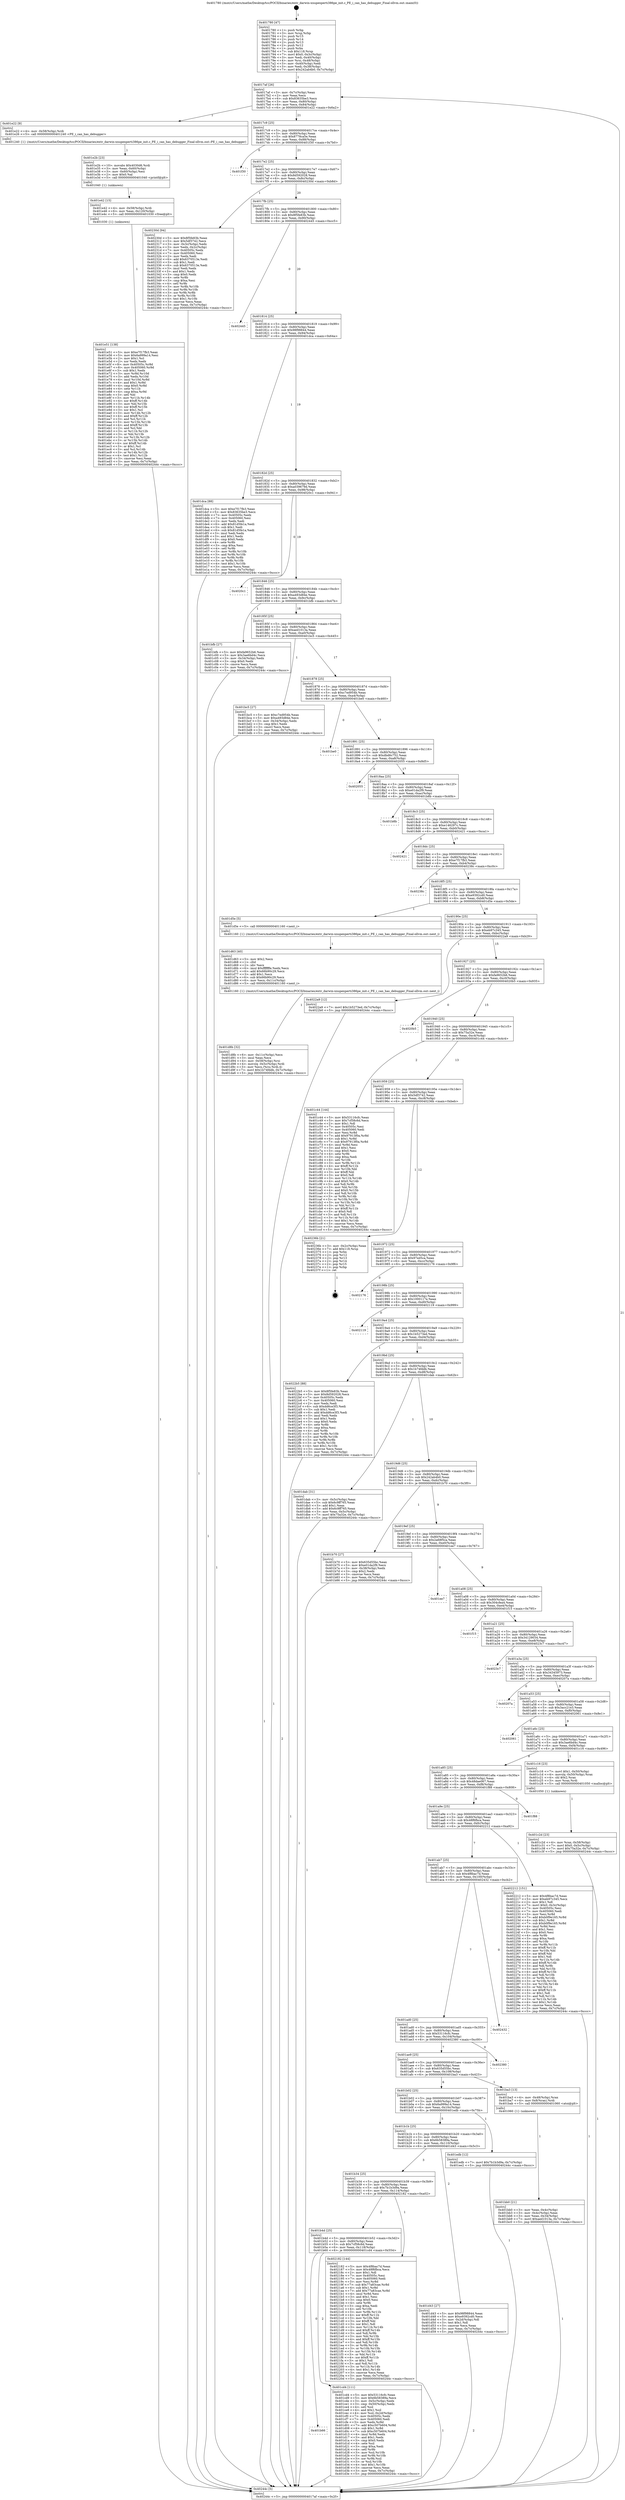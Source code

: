 digraph "0x401780" {
  label = "0x401780 (/mnt/c/Users/mathe/Desktop/tcc/POCII/binaries/extr_darwin-xnupexperti386pe_init.c_PE_i_can_has_debugger_Final-ollvm.out::main(0))"
  labelloc = "t"
  node[shape=record]

  Entry [label="",width=0.3,height=0.3,shape=circle,fillcolor=black,style=filled]
  "0x4017af" [label="{
     0x4017af [26]\l
     | [instrs]\l
     &nbsp;&nbsp;0x4017af \<+3\>: mov -0x7c(%rbp),%eax\l
     &nbsp;&nbsp;0x4017b2 \<+2\>: mov %eax,%ecx\l
     &nbsp;&nbsp;0x4017b4 \<+6\>: sub $0x83635be3,%ecx\l
     &nbsp;&nbsp;0x4017ba \<+3\>: mov %eax,-0x80(%rbp)\l
     &nbsp;&nbsp;0x4017bd \<+6\>: mov %ecx,-0x84(%rbp)\l
     &nbsp;&nbsp;0x4017c3 \<+6\>: je 0000000000401e22 \<main+0x6a2\>\l
  }"]
  "0x401e22" [label="{
     0x401e22 [9]\l
     | [instrs]\l
     &nbsp;&nbsp;0x401e22 \<+4\>: mov -0x58(%rbp),%rdi\l
     &nbsp;&nbsp;0x401e26 \<+5\>: call 0000000000401240 \<PE_i_can_has_debugger\>\l
     | [calls]\l
     &nbsp;&nbsp;0x401240 \{1\} (/mnt/c/Users/mathe/Desktop/tcc/POCII/binaries/extr_darwin-xnupexperti386pe_init.c_PE_i_can_has_debugger_Final-ollvm.out::PE_i_can_has_debugger)\l
  }"]
  "0x4017c9" [label="{
     0x4017c9 [25]\l
     | [instrs]\l
     &nbsp;&nbsp;0x4017c9 \<+5\>: jmp 00000000004017ce \<main+0x4e\>\l
     &nbsp;&nbsp;0x4017ce \<+3\>: mov -0x80(%rbp),%eax\l
     &nbsp;&nbsp;0x4017d1 \<+5\>: sub $0x8778ca5e,%eax\l
     &nbsp;&nbsp;0x4017d6 \<+6\>: mov %eax,-0x88(%rbp)\l
     &nbsp;&nbsp;0x4017dc \<+6\>: je 0000000000401f30 \<main+0x7b0\>\l
  }"]
  Exit [label="",width=0.3,height=0.3,shape=circle,fillcolor=black,style=filled,peripheries=2]
  "0x401f30" [label="{
     0x401f30\l
  }", style=dashed]
  "0x4017e2" [label="{
     0x4017e2 [25]\l
     | [instrs]\l
     &nbsp;&nbsp;0x4017e2 \<+5\>: jmp 00000000004017e7 \<main+0x67\>\l
     &nbsp;&nbsp;0x4017e7 \<+3\>: mov -0x80(%rbp),%eax\l
     &nbsp;&nbsp;0x4017ea \<+5\>: sub $0x8d592028,%eax\l
     &nbsp;&nbsp;0x4017ef \<+6\>: mov %eax,-0x8c(%rbp)\l
     &nbsp;&nbsp;0x4017f5 \<+6\>: je 000000000040230d \<main+0xb8d\>\l
  }"]
  "0x401e51" [label="{
     0x401e51 [138]\l
     | [instrs]\l
     &nbsp;&nbsp;0x401e51 \<+5\>: mov $0xe7f17fb3,%eax\l
     &nbsp;&nbsp;0x401e56 \<+5\>: mov $0x6a999a14,%esi\l
     &nbsp;&nbsp;0x401e5b \<+2\>: mov $0x1,%cl\l
     &nbsp;&nbsp;0x401e5d \<+2\>: xor %edx,%edx\l
     &nbsp;&nbsp;0x401e5f \<+8\>: mov 0x40505c,%r8d\l
     &nbsp;&nbsp;0x401e67 \<+8\>: mov 0x405060,%r9d\l
     &nbsp;&nbsp;0x401e6f \<+3\>: sub $0x1,%edx\l
     &nbsp;&nbsp;0x401e72 \<+3\>: mov %r8d,%r10d\l
     &nbsp;&nbsp;0x401e75 \<+3\>: add %edx,%r10d\l
     &nbsp;&nbsp;0x401e78 \<+4\>: imul %r10d,%r8d\l
     &nbsp;&nbsp;0x401e7c \<+4\>: and $0x1,%r8d\l
     &nbsp;&nbsp;0x401e80 \<+4\>: cmp $0x0,%r8d\l
     &nbsp;&nbsp;0x401e84 \<+4\>: sete %r11b\l
     &nbsp;&nbsp;0x401e88 \<+4\>: cmp $0xa,%r9d\l
     &nbsp;&nbsp;0x401e8c \<+3\>: setl %bl\l
     &nbsp;&nbsp;0x401e8f \<+3\>: mov %r11b,%r14b\l
     &nbsp;&nbsp;0x401e92 \<+4\>: xor $0xff,%r14b\l
     &nbsp;&nbsp;0x401e96 \<+3\>: mov %bl,%r15b\l
     &nbsp;&nbsp;0x401e99 \<+4\>: xor $0xff,%r15b\l
     &nbsp;&nbsp;0x401e9d \<+3\>: xor $0x1,%cl\l
     &nbsp;&nbsp;0x401ea0 \<+3\>: mov %r14b,%r12b\l
     &nbsp;&nbsp;0x401ea3 \<+4\>: and $0xff,%r12b\l
     &nbsp;&nbsp;0x401ea7 \<+3\>: and %cl,%r11b\l
     &nbsp;&nbsp;0x401eaa \<+3\>: mov %r15b,%r13b\l
     &nbsp;&nbsp;0x401ead \<+4\>: and $0xff,%r13b\l
     &nbsp;&nbsp;0x401eb1 \<+2\>: and %cl,%bl\l
     &nbsp;&nbsp;0x401eb3 \<+3\>: or %r11b,%r12b\l
     &nbsp;&nbsp;0x401eb6 \<+3\>: or %bl,%r13b\l
     &nbsp;&nbsp;0x401eb9 \<+3\>: xor %r13b,%r12b\l
     &nbsp;&nbsp;0x401ebc \<+3\>: or %r15b,%r14b\l
     &nbsp;&nbsp;0x401ebf \<+4\>: xor $0xff,%r14b\l
     &nbsp;&nbsp;0x401ec3 \<+3\>: or $0x1,%cl\l
     &nbsp;&nbsp;0x401ec6 \<+3\>: and %cl,%r14b\l
     &nbsp;&nbsp;0x401ec9 \<+3\>: or %r14b,%r12b\l
     &nbsp;&nbsp;0x401ecc \<+4\>: test $0x1,%r12b\l
     &nbsp;&nbsp;0x401ed0 \<+3\>: cmovne %esi,%eax\l
     &nbsp;&nbsp;0x401ed3 \<+3\>: mov %eax,-0x7c(%rbp)\l
     &nbsp;&nbsp;0x401ed6 \<+5\>: jmp 000000000040244c \<main+0xccc\>\l
  }"]
  "0x40230d" [label="{
     0x40230d [94]\l
     | [instrs]\l
     &nbsp;&nbsp;0x40230d \<+5\>: mov $0x8f5fe83b,%eax\l
     &nbsp;&nbsp;0x402312 \<+5\>: mov $0x5df3742,%ecx\l
     &nbsp;&nbsp;0x402317 \<+3\>: mov -0x3c(%rbp),%edx\l
     &nbsp;&nbsp;0x40231a \<+3\>: mov %edx,-0x2c(%rbp)\l
     &nbsp;&nbsp;0x40231d \<+7\>: mov 0x40505c,%edx\l
     &nbsp;&nbsp;0x402324 \<+7\>: mov 0x405060,%esi\l
     &nbsp;&nbsp;0x40232b \<+2\>: mov %edx,%edi\l
     &nbsp;&nbsp;0x40232d \<+6\>: add $0x6370513e,%edi\l
     &nbsp;&nbsp;0x402333 \<+3\>: sub $0x1,%edi\l
     &nbsp;&nbsp;0x402336 \<+6\>: sub $0x6370513e,%edi\l
     &nbsp;&nbsp;0x40233c \<+3\>: imul %edi,%edx\l
     &nbsp;&nbsp;0x40233f \<+3\>: and $0x1,%edx\l
     &nbsp;&nbsp;0x402342 \<+3\>: cmp $0x0,%edx\l
     &nbsp;&nbsp;0x402345 \<+4\>: sete %r8b\l
     &nbsp;&nbsp;0x402349 \<+3\>: cmp $0xa,%esi\l
     &nbsp;&nbsp;0x40234c \<+4\>: setl %r9b\l
     &nbsp;&nbsp;0x402350 \<+3\>: mov %r8b,%r10b\l
     &nbsp;&nbsp;0x402353 \<+3\>: and %r9b,%r10b\l
     &nbsp;&nbsp;0x402356 \<+3\>: xor %r9b,%r8b\l
     &nbsp;&nbsp;0x402359 \<+3\>: or %r8b,%r10b\l
     &nbsp;&nbsp;0x40235c \<+4\>: test $0x1,%r10b\l
     &nbsp;&nbsp;0x402360 \<+3\>: cmovne %ecx,%eax\l
     &nbsp;&nbsp;0x402363 \<+3\>: mov %eax,-0x7c(%rbp)\l
     &nbsp;&nbsp;0x402366 \<+5\>: jmp 000000000040244c \<main+0xccc\>\l
  }"]
  "0x4017fb" [label="{
     0x4017fb [25]\l
     | [instrs]\l
     &nbsp;&nbsp;0x4017fb \<+5\>: jmp 0000000000401800 \<main+0x80\>\l
     &nbsp;&nbsp;0x401800 \<+3\>: mov -0x80(%rbp),%eax\l
     &nbsp;&nbsp;0x401803 \<+5\>: sub $0x8f5fe83b,%eax\l
     &nbsp;&nbsp;0x401808 \<+6\>: mov %eax,-0x90(%rbp)\l
     &nbsp;&nbsp;0x40180e \<+6\>: je 0000000000402445 \<main+0xcc5\>\l
  }"]
  "0x401e42" [label="{
     0x401e42 [15]\l
     | [instrs]\l
     &nbsp;&nbsp;0x401e42 \<+4\>: mov -0x58(%rbp),%rdi\l
     &nbsp;&nbsp;0x401e46 \<+6\>: mov %eax,-0x120(%rbp)\l
     &nbsp;&nbsp;0x401e4c \<+5\>: call 0000000000401030 \<free@plt\>\l
     | [calls]\l
     &nbsp;&nbsp;0x401030 \{1\} (unknown)\l
  }"]
  "0x402445" [label="{
     0x402445\l
  }", style=dashed]
  "0x401814" [label="{
     0x401814 [25]\l
     | [instrs]\l
     &nbsp;&nbsp;0x401814 \<+5\>: jmp 0000000000401819 \<main+0x99\>\l
     &nbsp;&nbsp;0x401819 \<+3\>: mov -0x80(%rbp),%eax\l
     &nbsp;&nbsp;0x40181c \<+5\>: sub $0x98f98844,%eax\l
     &nbsp;&nbsp;0x401821 \<+6\>: mov %eax,-0x94(%rbp)\l
     &nbsp;&nbsp;0x401827 \<+6\>: je 0000000000401dca \<main+0x64a\>\l
  }"]
  "0x401e2b" [label="{
     0x401e2b [23]\l
     | [instrs]\l
     &nbsp;&nbsp;0x401e2b \<+10\>: movabs $0x4030d6,%rdi\l
     &nbsp;&nbsp;0x401e35 \<+3\>: mov %eax,-0x60(%rbp)\l
     &nbsp;&nbsp;0x401e38 \<+3\>: mov -0x60(%rbp),%esi\l
     &nbsp;&nbsp;0x401e3b \<+2\>: mov $0x0,%al\l
     &nbsp;&nbsp;0x401e3d \<+5\>: call 0000000000401040 \<printf@plt\>\l
     | [calls]\l
     &nbsp;&nbsp;0x401040 \{1\} (unknown)\l
  }"]
  "0x401dca" [label="{
     0x401dca [88]\l
     | [instrs]\l
     &nbsp;&nbsp;0x401dca \<+5\>: mov $0xe7f17fb3,%eax\l
     &nbsp;&nbsp;0x401dcf \<+5\>: mov $0x83635be3,%ecx\l
     &nbsp;&nbsp;0x401dd4 \<+7\>: mov 0x40505c,%edx\l
     &nbsp;&nbsp;0x401ddb \<+7\>: mov 0x405060,%esi\l
     &nbsp;&nbsp;0x401de2 \<+2\>: mov %edx,%edi\l
     &nbsp;&nbsp;0x401de4 \<+6\>: add $0x81d5fe1a,%edi\l
     &nbsp;&nbsp;0x401dea \<+3\>: sub $0x1,%edi\l
     &nbsp;&nbsp;0x401ded \<+6\>: sub $0x81d5fe1a,%edi\l
     &nbsp;&nbsp;0x401df3 \<+3\>: imul %edi,%edx\l
     &nbsp;&nbsp;0x401df6 \<+3\>: and $0x1,%edx\l
     &nbsp;&nbsp;0x401df9 \<+3\>: cmp $0x0,%edx\l
     &nbsp;&nbsp;0x401dfc \<+4\>: sete %r8b\l
     &nbsp;&nbsp;0x401e00 \<+3\>: cmp $0xa,%esi\l
     &nbsp;&nbsp;0x401e03 \<+4\>: setl %r9b\l
     &nbsp;&nbsp;0x401e07 \<+3\>: mov %r8b,%r10b\l
     &nbsp;&nbsp;0x401e0a \<+3\>: and %r9b,%r10b\l
     &nbsp;&nbsp;0x401e0d \<+3\>: xor %r9b,%r8b\l
     &nbsp;&nbsp;0x401e10 \<+3\>: or %r8b,%r10b\l
     &nbsp;&nbsp;0x401e13 \<+4\>: test $0x1,%r10b\l
     &nbsp;&nbsp;0x401e17 \<+3\>: cmovne %ecx,%eax\l
     &nbsp;&nbsp;0x401e1a \<+3\>: mov %eax,-0x7c(%rbp)\l
     &nbsp;&nbsp;0x401e1d \<+5\>: jmp 000000000040244c \<main+0xccc\>\l
  }"]
  "0x40182d" [label="{
     0x40182d [25]\l
     | [instrs]\l
     &nbsp;&nbsp;0x40182d \<+5\>: jmp 0000000000401832 \<main+0xb2\>\l
     &nbsp;&nbsp;0x401832 \<+3\>: mov -0x80(%rbp),%eax\l
     &nbsp;&nbsp;0x401835 \<+5\>: sub $0xa039679d,%eax\l
     &nbsp;&nbsp;0x40183a \<+6\>: mov %eax,-0x98(%rbp)\l
     &nbsp;&nbsp;0x401840 \<+6\>: je 00000000004020c1 \<main+0x941\>\l
  }"]
  "0x401d8b" [label="{
     0x401d8b [32]\l
     | [instrs]\l
     &nbsp;&nbsp;0x401d8b \<+6\>: mov -0x11c(%rbp),%ecx\l
     &nbsp;&nbsp;0x401d91 \<+3\>: imul %eax,%ecx\l
     &nbsp;&nbsp;0x401d94 \<+4\>: mov -0x58(%rbp),%rsi\l
     &nbsp;&nbsp;0x401d98 \<+4\>: movslq -0x5c(%rbp),%rdi\l
     &nbsp;&nbsp;0x401d9c \<+3\>: mov %ecx,(%rsi,%rdi,4)\l
     &nbsp;&nbsp;0x401d9f \<+7\>: movl $0x1b74fddb,-0x7c(%rbp)\l
     &nbsp;&nbsp;0x401da6 \<+5\>: jmp 000000000040244c \<main+0xccc\>\l
  }"]
  "0x4020c1" [label="{
     0x4020c1\l
  }", style=dashed]
  "0x401846" [label="{
     0x401846 [25]\l
     | [instrs]\l
     &nbsp;&nbsp;0x401846 \<+5\>: jmp 000000000040184b \<main+0xcb\>\l
     &nbsp;&nbsp;0x40184b \<+3\>: mov -0x80(%rbp),%eax\l
     &nbsp;&nbsp;0x40184e \<+5\>: sub $0xa493d84e,%eax\l
     &nbsp;&nbsp;0x401853 \<+6\>: mov %eax,-0x9c(%rbp)\l
     &nbsp;&nbsp;0x401859 \<+6\>: je 0000000000401bfb \<main+0x47b\>\l
  }"]
  "0x401d63" [label="{
     0x401d63 [40]\l
     | [instrs]\l
     &nbsp;&nbsp;0x401d63 \<+5\>: mov $0x2,%ecx\l
     &nbsp;&nbsp;0x401d68 \<+1\>: cltd\l
     &nbsp;&nbsp;0x401d69 \<+2\>: idiv %ecx\l
     &nbsp;&nbsp;0x401d6b \<+6\>: imul $0xfffffffe,%edx,%ecx\l
     &nbsp;&nbsp;0x401d71 \<+6\>: add $0x66b90c29,%ecx\l
     &nbsp;&nbsp;0x401d77 \<+3\>: add $0x1,%ecx\l
     &nbsp;&nbsp;0x401d7a \<+6\>: sub $0x66b90c29,%ecx\l
     &nbsp;&nbsp;0x401d80 \<+6\>: mov %ecx,-0x11c(%rbp)\l
     &nbsp;&nbsp;0x401d86 \<+5\>: call 0000000000401160 \<next_i\>\l
     | [calls]\l
     &nbsp;&nbsp;0x401160 \{1\} (/mnt/c/Users/mathe/Desktop/tcc/POCII/binaries/extr_darwin-xnupexperti386pe_init.c_PE_i_can_has_debugger_Final-ollvm.out::next_i)\l
  }"]
  "0x401bfb" [label="{
     0x401bfb [27]\l
     | [instrs]\l
     &nbsp;&nbsp;0x401bfb \<+5\>: mov $0xfa9652b6,%eax\l
     &nbsp;&nbsp;0x401c00 \<+5\>: mov $0x3ae6bd4c,%ecx\l
     &nbsp;&nbsp;0x401c05 \<+3\>: mov -0x34(%rbp),%edx\l
     &nbsp;&nbsp;0x401c08 \<+3\>: cmp $0x0,%edx\l
     &nbsp;&nbsp;0x401c0b \<+3\>: cmove %ecx,%eax\l
     &nbsp;&nbsp;0x401c0e \<+3\>: mov %eax,-0x7c(%rbp)\l
     &nbsp;&nbsp;0x401c11 \<+5\>: jmp 000000000040244c \<main+0xccc\>\l
  }"]
  "0x40185f" [label="{
     0x40185f [25]\l
     | [instrs]\l
     &nbsp;&nbsp;0x40185f \<+5\>: jmp 0000000000401864 \<main+0xe4\>\l
     &nbsp;&nbsp;0x401864 \<+3\>: mov -0x80(%rbp),%eax\l
     &nbsp;&nbsp;0x401867 \<+5\>: sub $0xaed1013a,%eax\l
     &nbsp;&nbsp;0x40186c \<+6\>: mov %eax,-0xa0(%rbp)\l
     &nbsp;&nbsp;0x401872 \<+6\>: je 0000000000401bc5 \<main+0x445\>\l
  }"]
  "0x401b66" [label="{
     0x401b66\l
  }", style=dashed]
  "0x401bc5" [label="{
     0x401bc5 [27]\l
     | [instrs]\l
     &nbsp;&nbsp;0x401bc5 \<+5\>: mov $0xc7ed954b,%eax\l
     &nbsp;&nbsp;0x401bca \<+5\>: mov $0xa493d84e,%ecx\l
     &nbsp;&nbsp;0x401bcf \<+3\>: mov -0x34(%rbp),%edx\l
     &nbsp;&nbsp;0x401bd2 \<+3\>: cmp $0x1,%edx\l
     &nbsp;&nbsp;0x401bd5 \<+3\>: cmovl %ecx,%eax\l
     &nbsp;&nbsp;0x401bd8 \<+3\>: mov %eax,-0x7c(%rbp)\l
     &nbsp;&nbsp;0x401bdb \<+5\>: jmp 000000000040244c \<main+0xccc\>\l
  }"]
  "0x401878" [label="{
     0x401878 [25]\l
     | [instrs]\l
     &nbsp;&nbsp;0x401878 \<+5\>: jmp 000000000040187d \<main+0xfd\>\l
     &nbsp;&nbsp;0x40187d \<+3\>: mov -0x80(%rbp),%eax\l
     &nbsp;&nbsp;0x401880 \<+5\>: sub $0xc7ed954b,%eax\l
     &nbsp;&nbsp;0x401885 \<+6\>: mov %eax,-0xa4(%rbp)\l
     &nbsp;&nbsp;0x40188b \<+6\>: je 0000000000401be0 \<main+0x460\>\l
  }"]
  "0x401cd4" [label="{
     0x401cd4 [111]\l
     | [instrs]\l
     &nbsp;&nbsp;0x401cd4 \<+5\>: mov $0x53116cfc,%eax\l
     &nbsp;&nbsp;0x401cd9 \<+5\>: mov $0x6b58389a,%ecx\l
     &nbsp;&nbsp;0x401cde \<+3\>: mov -0x5c(%rbp),%edx\l
     &nbsp;&nbsp;0x401ce1 \<+3\>: cmp -0x50(%rbp),%edx\l
     &nbsp;&nbsp;0x401ce4 \<+4\>: setl %sil\l
     &nbsp;&nbsp;0x401ce8 \<+4\>: and $0x1,%sil\l
     &nbsp;&nbsp;0x401cec \<+4\>: mov %sil,-0x2d(%rbp)\l
     &nbsp;&nbsp;0x401cf0 \<+7\>: mov 0x40505c,%edx\l
     &nbsp;&nbsp;0x401cf7 \<+7\>: mov 0x405060,%edi\l
     &nbsp;&nbsp;0x401cfe \<+3\>: mov %edx,%r8d\l
     &nbsp;&nbsp;0x401d01 \<+7\>: add $0xc507b604,%r8d\l
     &nbsp;&nbsp;0x401d08 \<+4\>: sub $0x1,%r8d\l
     &nbsp;&nbsp;0x401d0c \<+7\>: sub $0xc507b604,%r8d\l
     &nbsp;&nbsp;0x401d13 \<+4\>: imul %r8d,%edx\l
     &nbsp;&nbsp;0x401d17 \<+3\>: and $0x1,%edx\l
     &nbsp;&nbsp;0x401d1a \<+3\>: cmp $0x0,%edx\l
     &nbsp;&nbsp;0x401d1d \<+4\>: sete %sil\l
     &nbsp;&nbsp;0x401d21 \<+3\>: cmp $0xa,%edi\l
     &nbsp;&nbsp;0x401d24 \<+4\>: setl %r9b\l
     &nbsp;&nbsp;0x401d28 \<+3\>: mov %sil,%r10b\l
     &nbsp;&nbsp;0x401d2b \<+3\>: and %r9b,%r10b\l
     &nbsp;&nbsp;0x401d2e \<+3\>: xor %r9b,%sil\l
     &nbsp;&nbsp;0x401d31 \<+3\>: or %sil,%r10b\l
     &nbsp;&nbsp;0x401d34 \<+4\>: test $0x1,%r10b\l
     &nbsp;&nbsp;0x401d38 \<+3\>: cmovne %ecx,%eax\l
     &nbsp;&nbsp;0x401d3b \<+3\>: mov %eax,-0x7c(%rbp)\l
     &nbsp;&nbsp;0x401d3e \<+5\>: jmp 000000000040244c \<main+0xccc\>\l
  }"]
  "0x401be0" [label="{
     0x401be0\l
  }", style=dashed]
  "0x401891" [label="{
     0x401891 [25]\l
     | [instrs]\l
     &nbsp;&nbsp;0x401891 \<+5\>: jmp 0000000000401896 \<main+0x116\>\l
     &nbsp;&nbsp;0x401896 \<+3\>: mov -0x80(%rbp),%eax\l
     &nbsp;&nbsp;0x401899 \<+5\>: sub $0xdbd6c752,%eax\l
     &nbsp;&nbsp;0x40189e \<+6\>: mov %eax,-0xa8(%rbp)\l
     &nbsp;&nbsp;0x4018a4 \<+6\>: je 0000000000402055 \<main+0x8d5\>\l
  }"]
  "0x401b4d" [label="{
     0x401b4d [25]\l
     | [instrs]\l
     &nbsp;&nbsp;0x401b4d \<+5\>: jmp 0000000000401b52 \<main+0x3d2\>\l
     &nbsp;&nbsp;0x401b52 \<+3\>: mov -0x80(%rbp),%eax\l
     &nbsp;&nbsp;0x401b55 \<+5\>: sub $0x7cf58c6d,%eax\l
     &nbsp;&nbsp;0x401b5a \<+6\>: mov %eax,-0x118(%rbp)\l
     &nbsp;&nbsp;0x401b60 \<+6\>: je 0000000000401cd4 \<main+0x554\>\l
  }"]
  "0x402055" [label="{
     0x402055\l
  }", style=dashed]
  "0x4018aa" [label="{
     0x4018aa [25]\l
     | [instrs]\l
     &nbsp;&nbsp;0x4018aa \<+5\>: jmp 00000000004018af \<main+0x12f\>\l
     &nbsp;&nbsp;0x4018af \<+3\>: mov -0x80(%rbp),%eax\l
     &nbsp;&nbsp;0x4018b2 \<+5\>: sub $0xe01da2f9,%eax\l
     &nbsp;&nbsp;0x4018b7 \<+6\>: mov %eax,-0xac(%rbp)\l
     &nbsp;&nbsp;0x4018bd \<+6\>: je 0000000000401b8b \<main+0x40b\>\l
  }"]
  "0x402182" [label="{
     0x402182 [144]\l
     | [instrs]\l
     &nbsp;&nbsp;0x402182 \<+5\>: mov $0x4f8bac7d,%eax\l
     &nbsp;&nbsp;0x402187 \<+5\>: mov $0x48f6fbca,%ecx\l
     &nbsp;&nbsp;0x40218c \<+2\>: mov $0x1,%dl\l
     &nbsp;&nbsp;0x40218e \<+7\>: mov 0x40505c,%esi\l
     &nbsp;&nbsp;0x402195 \<+7\>: mov 0x405060,%edi\l
     &nbsp;&nbsp;0x40219c \<+3\>: mov %esi,%r8d\l
     &nbsp;&nbsp;0x40219f \<+7\>: sub $0x77a83cae,%r8d\l
     &nbsp;&nbsp;0x4021a6 \<+4\>: sub $0x1,%r8d\l
     &nbsp;&nbsp;0x4021aa \<+7\>: add $0x77a83cae,%r8d\l
     &nbsp;&nbsp;0x4021b1 \<+4\>: imul %r8d,%esi\l
     &nbsp;&nbsp;0x4021b5 \<+3\>: and $0x1,%esi\l
     &nbsp;&nbsp;0x4021b8 \<+3\>: cmp $0x0,%esi\l
     &nbsp;&nbsp;0x4021bb \<+4\>: sete %r9b\l
     &nbsp;&nbsp;0x4021bf \<+3\>: cmp $0xa,%edi\l
     &nbsp;&nbsp;0x4021c2 \<+4\>: setl %r10b\l
     &nbsp;&nbsp;0x4021c6 \<+3\>: mov %r9b,%r11b\l
     &nbsp;&nbsp;0x4021c9 \<+4\>: xor $0xff,%r11b\l
     &nbsp;&nbsp;0x4021cd \<+3\>: mov %r10b,%bl\l
     &nbsp;&nbsp;0x4021d0 \<+3\>: xor $0xff,%bl\l
     &nbsp;&nbsp;0x4021d3 \<+3\>: xor $0x1,%dl\l
     &nbsp;&nbsp;0x4021d6 \<+3\>: mov %r11b,%r14b\l
     &nbsp;&nbsp;0x4021d9 \<+4\>: and $0xff,%r14b\l
     &nbsp;&nbsp;0x4021dd \<+3\>: and %dl,%r9b\l
     &nbsp;&nbsp;0x4021e0 \<+3\>: mov %bl,%r15b\l
     &nbsp;&nbsp;0x4021e3 \<+4\>: and $0xff,%r15b\l
     &nbsp;&nbsp;0x4021e7 \<+3\>: and %dl,%r10b\l
     &nbsp;&nbsp;0x4021ea \<+3\>: or %r9b,%r14b\l
     &nbsp;&nbsp;0x4021ed \<+3\>: or %r10b,%r15b\l
     &nbsp;&nbsp;0x4021f0 \<+3\>: xor %r15b,%r14b\l
     &nbsp;&nbsp;0x4021f3 \<+3\>: or %bl,%r11b\l
     &nbsp;&nbsp;0x4021f6 \<+4\>: xor $0xff,%r11b\l
     &nbsp;&nbsp;0x4021fa \<+3\>: or $0x1,%dl\l
     &nbsp;&nbsp;0x4021fd \<+3\>: and %dl,%r11b\l
     &nbsp;&nbsp;0x402200 \<+3\>: or %r11b,%r14b\l
     &nbsp;&nbsp;0x402203 \<+4\>: test $0x1,%r14b\l
     &nbsp;&nbsp;0x402207 \<+3\>: cmovne %ecx,%eax\l
     &nbsp;&nbsp;0x40220a \<+3\>: mov %eax,-0x7c(%rbp)\l
     &nbsp;&nbsp;0x40220d \<+5\>: jmp 000000000040244c \<main+0xccc\>\l
  }"]
  "0x401b8b" [label="{
     0x401b8b\l
  }", style=dashed]
  "0x4018c3" [label="{
     0x4018c3 [25]\l
     | [instrs]\l
     &nbsp;&nbsp;0x4018c3 \<+5\>: jmp 00000000004018c8 \<main+0x148\>\l
     &nbsp;&nbsp;0x4018c8 \<+3\>: mov -0x80(%rbp),%eax\l
     &nbsp;&nbsp;0x4018cb \<+5\>: sub $0xe146297c,%eax\l
     &nbsp;&nbsp;0x4018d0 \<+6\>: mov %eax,-0xb0(%rbp)\l
     &nbsp;&nbsp;0x4018d6 \<+6\>: je 0000000000402421 \<main+0xca1\>\l
  }"]
  "0x401b34" [label="{
     0x401b34 [25]\l
     | [instrs]\l
     &nbsp;&nbsp;0x401b34 \<+5\>: jmp 0000000000401b39 \<main+0x3b9\>\l
     &nbsp;&nbsp;0x401b39 \<+3\>: mov -0x80(%rbp),%eax\l
     &nbsp;&nbsp;0x401b3c \<+5\>: sub $0x7b1b3d9a,%eax\l
     &nbsp;&nbsp;0x401b41 \<+6\>: mov %eax,-0x114(%rbp)\l
     &nbsp;&nbsp;0x401b47 \<+6\>: je 0000000000402182 \<main+0xa02\>\l
  }"]
  "0x402421" [label="{
     0x402421\l
  }", style=dashed]
  "0x4018dc" [label="{
     0x4018dc [25]\l
     | [instrs]\l
     &nbsp;&nbsp;0x4018dc \<+5\>: jmp 00000000004018e1 \<main+0x161\>\l
     &nbsp;&nbsp;0x4018e1 \<+3\>: mov -0x80(%rbp),%eax\l
     &nbsp;&nbsp;0x4018e4 \<+5\>: sub $0xe7f17fb3,%eax\l
     &nbsp;&nbsp;0x4018e9 \<+6\>: mov %eax,-0xb4(%rbp)\l
     &nbsp;&nbsp;0x4018ef \<+6\>: je 000000000040238c \<main+0xc0c\>\l
  }"]
  "0x401d43" [label="{
     0x401d43 [27]\l
     | [instrs]\l
     &nbsp;&nbsp;0x401d43 \<+5\>: mov $0x98f98844,%eax\l
     &nbsp;&nbsp;0x401d48 \<+5\>: mov $0xe9392cd0,%ecx\l
     &nbsp;&nbsp;0x401d4d \<+3\>: mov -0x2d(%rbp),%dl\l
     &nbsp;&nbsp;0x401d50 \<+3\>: test $0x1,%dl\l
     &nbsp;&nbsp;0x401d53 \<+3\>: cmovne %ecx,%eax\l
     &nbsp;&nbsp;0x401d56 \<+3\>: mov %eax,-0x7c(%rbp)\l
     &nbsp;&nbsp;0x401d59 \<+5\>: jmp 000000000040244c \<main+0xccc\>\l
  }"]
  "0x40238c" [label="{
     0x40238c\l
  }", style=dashed]
  "0x4018f5" [label="{
     0x4018f5 [25]\l
     | [instrs]\l
     &nbsp;&nbsp;0x4018f5 \<+5\>: jmp 00000000004018fa \<main+0x17a\>\l
     &nbsp;&nbsp;0x4018fa \<+3\>: mov -0x80(%rbp),%eax\l
     &nbsp;&nbsp;0x4018fd \<+5\>: sub $0xe9392cd0,%eax\l
     &nbsp;&nbsp;0x401902 \<+6\>: mov %eax,-0xb8(%rbp)\l
     &nbsp;&nbsp;0x401908 \<+6\>: je 0000000000401d5e \<main+0x5de\>\l
  }"]
  "0x401b1b" [label="{
     0x401b1b [25]\l
     | [instrs]\l
     &nbsp;&nbsp;0x401b1b \<+5\>: jmp 0000000000401b20 \<main+0x3a0\>\l
     &nbsp;&nbsp;0x401b20 \<+3\>: mov -0x80(%rbp),%eax\l
     &nbsp;&nbsp;0x401b23 \<+5\>: sub $0x6b58389a,%eax\l
     &nbsp;&nbsp;0x401b28 \<+6\>: mov %eax,-0x110(%rbp)\l
     &nbsp;&nbsp;0x401b2e \<+6\>: je 0000000000401d43 \<main+0x5c3\>\l
  }"]
  "0x401d5e" [label="{
     0x401d5e [5]\l
     | [instrs]\l
     &nbsp;&nbsp;0x401d5e \<+5\>: call 0000000000401160 \<next_i\>\l
     | [calls]\l
     &nbsp;&nbsp;0x401160 \{1\} (/mnt/c/Users/mathe/Desktop/tcc/POCII/binaries/extr_darwin-xnupexperti386pe_init.c_PE_i_can_has_debugger_Final-ollvm.out::next_i)\l
  }"]
  "0x40190e" [label="{
     0x40190e [25]\l
     | [instrs]\l
     &nbsp;&nbsp;0x40190e \<+5\>: jmp 0000000000401913 \<main+0x193\>\l
     &nbsp;&nbsp;0x401913 \<+3\>: mov -0x80(%rbp),%eax\l
     &nbsp;&nbsp;0x401916 \<+5\>: sub $0xeb97c345,%eax\l
     &nbsp;&nbsp;0x40191b \<+6\>: mov %eax,-0xbc(%rbp)\l
     &nbsp;&nbsp;0x401921 \<+6\>: je 00000000004022a9 \<main+0xb29\>\l
  }"]
  "0x401edb" [label="{
     0x401edb [12]\l
     | [instrs]\l
     &nbsp;&nbsp;0x401edb \<+7\>: movl $0x7b1b3d9a,-0x7c(%rbp)\l
     &nbsp;&nbsp;0x401ee2 \<+5\>: jmp 000000000040244c \<main+0xccc\>\l
  }"]
  "0x4022a9" [label="{
     0x4022a9 [12]\l
     | [instrs]\l
     &nbsp;&nbsp;0x4022a9 \<+7\>: movl $0x1b5273ed,-0x7c(%rbp)\l
     &nbsp;&nbsp;0x4022b0 \<+5\>: jmp 000000000040244c \<main+0xccc\>\l
  }"]
  "0x401927" [label="{
     0x401927 [25]\l
     | [instrs]\l
     &nbsp;&nbsp;0x401927 \<+5\>: jmp 000000000040192c \<main+0x1ac\>\l
     &nbsp;&nbsp;0x40192c \<+3\>: mov -0x80(%rbp),%eax\l
     &nbsp;&nbsp;0x40192f \<+5\>: sub $0xfa9652b6,%eax\l
     &nbsp;&nbsp;0x401934 \<+6\>: mov %eax,-0xc0(%rbp)\l
     &nbsp;&nbsp;0x40193a \<+6\>: je 00000000004020b5 \<main+0x935\>\l
  }"]
  "0x401c2d" [label="{
     0x401c2d [23]\l
     | [instrs]\l
     &nbsp;&nbsp;0x401c2d \<+4\>: mov %rax,-0x58(%rbp)\l
     &nbsp;&nbsp;0x401c31 \<+7\>: movl $0x0,-0x5c(%rbp)\l
     &nbsp;&nbsp;0x401c38 \<+7\>: movl $0x75a32e,-0x7c(%rbp)\l
     &nbsp;&nbsp;0x401c3f \<+5\>: jmp 000000000040244c \<main+0xccc\>\l
  }"]
  "0x4020b5" [label="{
     0x4020b5\l
  }", style=dashed]
  "0x401940" [label="{
     0x401940 [25]\l
     | [instrs]\l
     &nbsp;&nbsp;0x401940 \<+5\>: jmp 0000000000401945 \<main+0x1c5\>\l
     &nbsp;&nbsp;0x401945 \<+3\>: mov -0x80(%rbp),%eax\l
     &nbsp;&nbsp;0x401948 \<+5\>: sub $0x75a32e,%eax\l
     &nbsp;&nbsp;0x40194d \<+6\>: mov %eax,-0xc4(%rbp)\l
     &nbsp;&nbsp;0x401953 \<+6\>: je 0000000000401c44 \<main+0x4c4\>\l
  }"]
  "0x401bb0" [label="{
     0x401bb0 [21]\l
     | [instrs]\l
     &nbsp;&nbsp;0x401bb0 \<+3\>: mov %eax,-0x4c(%rbp)\l
     &nbsp;&nbsp;0x401bb3 \<+3\>: mov -0x4c(%rbp),%eax\l
     &nbsp;&nbsp;0x401bb6 \<+3\>: mov %eax,-0x34(%rbp)\l
     &nbsp;&nbsp;0x401bb9 \<+7\>: movl $0xaed1013a,-0x7c(%rbp)\l
     &nbsp;&nbsp;0x401bc0 \<+5\>: jmp 000000000040244c \<main+0xccc\>\l
  }"]
  "0x401c44" [label="{
     0x401c44 [144]\l
     | [instrs]\l
     &nbsp;&nbsp;0x401c44 \<+5\>: mov $0x53116cfc,%eax\l
     &nbsp;&nbsp;0x401c49 \<+5\>: mov $0x7cf58c6d,%ecx\l
     &nbsp;&nbsp;0x401c4e \<+2\>: mov $0x1,%dl\l
     &nbsp;&nbsp;0x401c50 \<+7\>: mov 0x40505c,%esi\l
     &nbsp;&nbsp;0x401c57 \<+7\>: mov 0x405060,%edi\l
     &nbsp;&nbsp;0x401c5e \<+3\>: mov %esi,%r8d\l
     &nbsp;&nbsp;0x401c61 \<+7\>: add $0x97913f0a,%r8d\l
     &nbsp;&nbsp;0x401c68 \<+4\>: sub $0x1,%r8d\l
     &nbsp;&nbsp;0x401c6c \<+7\>: sub $0x97913f0a,%r8d\l
     &nbsp;&nbsp;0x401c73 \<+4\>: imul %r8d,%esi\l
     &nbsp;&nbsp;0x401c77 \<+3\>: and $0x1,%esi\l
     &nbsp;&nbsp;0x401c7a \<+3\>: cmp $0x0,%esi\l
     &nbsp;&nbsp;0x401c7d \<+4\>: sete %r9b\l
     &nbsp;&nbsp;0x401c81 \<+3\>: cmp $0xa,%edi\l
     &nbsp;&nbsp;0x401c84 \<+4\>: setl %r10b\l
     &nbsp;&nbsp;0x401c88 \<+3\>: mov %r9b,%r11b\l
     &nbsp;&nbsp;0x401c8b \<+4\>: xor $0xff,%r11b\l
     &nbsp;&nbsp;0x401c8f \<+3\>: mov %r10b,%bl\l
     &nbsp;&nbsp;0x401c92 \<+3\>: xor $0xff,%bl\l
     &nbsp;&nbsp;0x401c95 \<+3\>: xor $0x0,%dl\l
     &nbsp;&nbsp;0x401c98 \<+3\>: mov %r11b,%r14b\l
     &nbsp;&nbsp;0x401c9b \<+4\>: and $0x0,%r14b\l
     &nbsp;&nbsp;0x401c9f \<+3\>: and %dl,%r9b\l
     &nbsp;&nbsp;0x401ca2 \<+3\>: mov %bl,%r15b\l
     &nbsp;&nbsp;0x401ca5 \<+4\>: and $0x0,%r15b\l
     &nbsp;&nbsp;0x401ca9 \<+3\>: and %dl,%r10b\l
     &nbsp;&nbsp;0x401cac \<+3\>: or %r9b,%r14b\l
     &nbsp;&nbsp;0x401caf \<+3\>: or %r10b,%r15b\l
     &nbsp;&nbsp;0x401cb2 \<+3\>: xor %r15b,%r14b\l
     &nbsp;&nbsp;0x401cb5 \<+3\>: or %bl,%r11b\l
     &nbsp;&nbsp;0x401cb8 \<+4\>: xor $0xff,%r11b\l
     &nbsp;&nbsp;0x401cbc \<+3\>: or $0x0,%dl\l
     &nbsp;&nbsp;0x401cbf \<+3\>: and %dl,%r11b\l
     &nbsp;&nbsp;0x401cc2 \<+3\>: or %r11b,%r14b\l
     &nbsp;&nbsp;0x401cc5 \<+4\>: test $0x1,%r14b\l
     &nbsp;&nbsp;0x401cc9 \<+3\>: cmovne %ecx,%eax\l
     &nbsp;&nbsp;0x401ccc \<+3\>: mov %eax,-0x7c(%rbp)\l
     &nbsp;&nbsp;0x401ccf \<+5\>: jmp 000000000040244c \<main+0xccc\>\l
  }"]
  "0x401959" [label="{
     0x401959 [25]\l
     | [instrs]\l
     &nbsp;&nbsp;0x401959 \<+5\>: jmp 000000000040195e \<main+0x1de\>\l
     &nbsp;&nbsp;0x40195e \<+3\>: mov -0x80(%rbp),%eax\l
     &nbsp;&nbsp;0x401961 \<+5\>: sub $0x5df3742,%eax\l
     &nbsp;&nbsp;0x401966 \<+6\>: mov %eax,-0xc8(%rbp)\l
     &nbsp;&nbsp;0x40196c \<+6\>: je 000000000040236b \<main+0xbeb\>\l
  }"]
  "0x401b02" [label="{
     0x401b02 [25]\l
     | [instrs]\l
     &nbsp;&nbsp;0x401b02 \<+5\>: jmp 0000000000401b07 \<main+0x387\>\l
     &nbsp;&nbsp;0x401b07 \<+3\>: mov -0x80(%rbp),%eax\l
     &nbsp;&nbsp;0x401b0a \<+5\>: sub $0x6a999a14,%eax\l
     &nbsp;&nbsp;0x401b0f \<+6\>: mov %eax,-0x10c(%rbp)\l
     &nbsp;&nbsp;0x401b15 \<+6\>: je 0000000000401edb \<main+0x75b\>\l
  }"]
  "0x40236b" [label="{
     0x40236b [21]\l
     | [instrs]\l
     &nbsp;&nbsp;0x40236b \<+3\>: mov -0x2c(%rbp),%eax\l
     &nbsp;&nbsp;0x40236e \<+7\>: add $0x118,%rsp\l
     &nbsp;&nbsp;0x402375 \<+1\>: pop %rbx\l
     &nbsp;&nbsp;0x402376 \<+2\>: pop %r12\l
     &nbsp;&nbsp;0x402378 \<+2\>: pop %r13\l
     &nbsp;&nbsp;0x40237a \<+2\>: pop %r14\l
     &nbsp;&nbsp;0x40237c \<+2\>: pop %r15\l
     &nbsp;&nbsp;0x40237e \<+1\>: pop %rbp\l
     &nbsp;&nbsp;0x40237f \<+1\>: ret\l
  }"]
  "0x401972" [label="{
     0x401972 [25]\l
     | [instrs]\l
     &nbsp;&nbsp;0x401972 \<+5\>: jmp 0000000000401977 \<main+0x1f7\>\l
     &nbsp;&nbsp;0x401977 \<+3\>: mov -0x80(%rbp),%eax\l
     &nbsp;&nbsp;0x40197a \<+5\>: sub $0x97ed5ca,%eax\l
     &nbsp;&nbsp;0x40197f \<+6\>: mov %eax,-0xcc(%rbp)\l
     &nbsp;&nbsp;0x401985 \<+6\>: je 0000000000402176 \<main+0x9f6\>\l
  }"]
  "0x401ba3" [label="{
     0x401ba3 [13]\l
     | [instrs]\l
     &nbsp;&nbsp;0x401ba3 \<+4\>: mov -0x48(%rbp),%rax\l
     &nbsp;&nbsp;0x401ba7 \<+4\>: mov 0x8(%rax),%rdi\l
     &nbsp;&nbsp;0x401bab \<+5\>: call 0000000000401060 \<atoi@plt\>\l
     | [calls]\l
     &nbsp;&nbsp;0x401060 \{1\} (unknown)\l
  }"]
  "0x402176" [label="{
     0x402176\l
  }", style=dashed]
  "0x40198b" [label="{
     0x40198b [25]\l
     | [instrs]\l
     &nbsp;&nbsp;0x40198b \<+5\>: jmp 0000000000401990 \<main+0x210\>\l
     &nbsp;&nbsp;0x401990 \<+3\>: mov -0x80(%rbp),%eax\l
     &nbsp;&nbsp;0x401993 \<+5\>: sub $0x1000117e,%eax\l
     &nbsp;&nbsp;0x401998 \<+6\>: mov %eax,-0xd0(%rbp)\l
     &nbsp;&nbsp;0x40199e \<+6\>: je 0000000000402119 \<main+0x999\>\l
  }"]
  "0x401ae9" [label="{
     0x401ae9 [25]\l
     | [instrs]\l
     &nbsp;&nbsp;0x401ae9 \<+5\>: jmp 0000000000401aee \<main+0x36e\>\l
     &nbsp;&nbsp;0x401aee \<+3\>: mov -0x80(%rbp),%eax\l
     &nbsp;&nbsp;0x401af1 \<+5\>: sub $0x635d55bc,%eax\l
     &nbsp;&nbsp;0x401af6 \<+6\>: mov %eax,-0x108(%rbp)\l
     &nbsp;&nbsp;0x401afc \<+6\>: je 0000000000401ba3 \<main+0x423\>\l
  }"]
  "0x402119" [label="{
     0x402119\l
  }", style=dashed]
  "0x4019a4" [label="{
     0x4019a4 [25]\l
     | [instrs]\l
     &nbsp;&nbsp;0x4019a4 \<+5\>: jmp 00000000004019a9 \<main+0x229\>\l
     &nbsp;&nbsp;0x4019a9 \<+3\>: mov -0x80(%rbp),%eax\l
     &nbsp;&nbsp;0x4019ac \<+5\>: sub $0x1b5273ed,%eax\l
     &nbsp;&nbsp;0x4019b1 \<+6\>: mov %eax,-0xd4(%rbp)\l
     &nbsp;&nbsp;0x4019b7 \<+6\>: je 00000000004022b5 \<main+0xb35\>\l
  }"]
  "0x402380" [label="{
     0x402380\l
  }", style=dashed]
  "0x4022b5" [label="{
     0x4022b5 [88]\l
     | [instrs]\l
     &nbsp;&nbsp;0x4022b5 \<+5\>: mov $0x8f5fe83b,%eax\l
     &nbsp;&nbsp;0x4022ba \<+5\>: mov $0x8d592028,%ecx\l
     &nbsp;&nbsp;0x4022bf \<+7\>: mov 0x40505c,%edx\l
     &nbsp;&nbsp;0x4022c6 \<+7\>: mov 0x405060,%esi\l
     &nbsp;&nbsp;0x4022cd \<+2\>: mov %edx,%edi\l
     &nbsp;&nbsp;0x4022cf \<+6\>: sub $0xdd6ce3f3,%edi\l
     &nbsp;&nbsp;0x4022d5 \<+3\>: sub $0x1,%edi\l
     &nbsp;&nbsp;0x4022d8 \<+6\>: add $0xdd6ce3f3,%edi\l
     &nbsp;&nbsp;0x4022de \<+3\>: imul %edi,%edx\l
     &nbsp;&nbsp;0x4022e1 \<+3\>: and $0x1,%edx\l
     &nbsp;&nbsp;0x4022e4 \<+3\>: cmp $0x0,%edx\l
     &nbsp;&nbsp;0x4022e7 \<+4\>: sete %r8b\l
     &nbsp;&nbsp;0x4022eb \<+3\>: cmp $0xa,%esi\l
     &nbsp;&nbsp;0x4022ee \<+4\>: setl %r9b\l
     &nbsp;&nbsp;0x4022f2 \<+3\>: mov %r8b,%r10b\l
     &nbsp;&nbsp;0x4022f5 \<+3\>: and %r9b,%r10b\l
     &nbsp;&nbsp;0x4022f8 \<+3\>: xor %r9b,%r8b\l
     &nbsp;&nbsp;0x4022fb \<+3\>: or %r8b,%r10b\l
     &nbsp;&nbsp;0x4022fe \<+4\>: test $0x1,%r10b\l
     &nbsp;&nbsp;0x402302 \<+3\>: cmovne %ecx,%eax\l
     &nbsp;&nbsp;0x402305 \<+3\>: mov %eax,-0x7c(%rbp)\l
     &nbsp;&nbsp;0x402308 \<+5\>: jmp 000000000040244c \<main+0xccc\>\l
  }"]
  "0x4019bd" [label="{
     0x4019bd [25]\l
     | [instrs]\l
     &nbsp;&nbsp;0x4019bd \<+5\>: jmp 00000000004019c2 \<main+0x242\>\l
     &nbsp;&nbsp;0x4019c2 \<+3\>: mov -0x80(%rbp),%eax\l
     &nbsp;&nbsp;0x4019c5 \<+5\>: sub $0x1b74fddb,%eax\l
     &nbsp;&nbsp;0x4019ca \<+6\>: mov %eax,-0xd8(%rbp)\l
     &nbsp;&nbsp;0x4019d0 \<+6\>: je 0000000000401dab \<main+0x62b\>\l
  }"]
  "0x401ad0" [label="{
     0x401ad0 [25]\l
     | [instrs]\l
     &nbsp;&nbsp;0x401ad0 \<+5\>: jmp 0000000000401ad5 \<main+0x355\>\l
     &nbsp;&nbsp;0x401ad5 \<+3\>: mov -0x80(%rbp),%eax\l
     &nbsp;&nbsp;0x401ad8 \<+5\>: sub $0x53116cfc,%eax\l
     &nbsp;&nbsp;0x401add \<+6\>: mov %eax,-0x104(%rbp)\l
     &nbsp;&nbsp;0x401ae3 \<+6\>: je 0000000000402380 \<main+0xc00\>\l
  }"]
  "0x401dab" [label="{
     0x401dab [31]\l
     | [instrs]\l
     &nbsp;&nbsp;0x401dab \<+3\>: mov -0x5c(%rbp),%eax\l
     &nbsp;&nbsp;0x401dae \<+5\>: sub $0x6c9ff765,%eax\l
     &nbsp;&nbsp;0x401db3 \<+3\>: add $0x1,%eax\l
     &nbsp;&nbsp;0x401db6 \<+5\>: add $0x6c9ff765,%eax\l
     &nbsp;&nbsp;0x401dbb \<+3\>: mov %eax,-0x5c(%rbp)\l
     &nbsp;&nbsp;0x401dbe \<+7\>: movl $0x75a32e,-0x7c(%rbp)\l
     &nbsp;&nbsp;0x401dc5 \<+5\>: jmp 000000000040244c \<main+0xccc\>\l
  }"]
  "0x4019d6" [label="{
     0x4019d6 [25]\l
     | [instrs]\l
     &nbsp;&nbsp;0x4019d6 \<+5\>: jmp 00000000004019db \<main+0x25b\>\l
     &nbsp;&nbsp;0x4019db \<+3\>: mov -0x80(%rbp),%eax\l
     &nbsp;&nbsp;0x4019de \<+5\>: sub $0x242ab4b0,%eax\l
     &nbsp;&nbsp;0x4019e3 \<+6\>: mov %eax,-0xdc(%rbp)\l
     &nbsp;&nbsp;0x4019e9 \<+6\>: je 0000000000401b70 \<main+0x3f0\>\l
  }"]
  "0x402432" [label="{
     0x402432\l
  }", style=dashed]
  "0x401b70" [label="{
     0x401b70 [27]\l
     | [instrs]\l
     &nbsp;&nbsp;0x401b70 \<+5\>: mov $0x635d55bc,%eax\l
     &nbsp;&nbsp;0x401b75 \<+5\>: mov $0xe01da2f9,%ecx\l
     &nbsp;&nbsp;0x401b7a \<+3\>: mov -0x38(%rbp),%edx\l
     &nbsp;&nbsp;0x401b7d \<+3\>: cmp $0x2,%edx\l
     &nbsp;&nbsp;0x401b80 \<+3\>: cmovne %ecx,%eax\l
     &nbsp;&nbsp;0x401b83 \<+3\>: mov %eax,-0x7c(%rbp)\l
     &nbsp;&nbsp;0x401b86 \<+5\>: jmp 000000000040244c \<main+0xccc\>\l
  }"]
  "0x4019ef" [label="{
     0x4019ef [25]\l
     | [instrs]\l
     &nbsp;&nbsp;0x4019ef \<+5\>: jmp 00000000004019f4 \<main+0x274\>\l
     &nbsp;&nbsp;0x4019f4 \<+3\>: mov -0x80(%rbp),%eax\l
     &nbsp;&nbsp;0x4019f7 \<+5\>: sub $0x2a68f5ca,%eax\l
     &nbsp;&nbsp;0x4019fc \<+6\>: mov %eax,-0xe0(%rbp)\l
     &nbsp;&nbsp;0x401a02 \<+6\>: je 0000000000401ee7 \<main+0x767\>\l
  }"]
  "0x40244c" [label="{
     0x40244c [5]\l
     | [instrs]\l
     &nbsp;&nbsp;0x40244c \<+5\>: jmp 00000000004017af \<main+0x2f\>\l
  }"]
  "0x401780" [label="{
     0x401780 [47]\l
     | [instrs]\l
     &nbsp;&nbsp;0x401780 \<+1\>: push %rbp\l
     &nbsp;&nbsp;0x401781 \<+3\>: mov %rsp,%rbp\l
     &nbsp;&nbsp;0x401784 \<+2\>: push %r15\l
     &nbsp;&nbsp;0x401786 \<+2\>: push %r14\l
     &nbsp;&nbsp;0x401788 \<+2\>: push %r13\l
     &nbsp;&nbsp;0x40178a \<+2\>: push %r12\l
     &nbsp;&nbsp;0x40178c \<+1\>: push %rbx\l
     &nbsp;&nbsp;0x40178d \<+7\>: sub $0x118,%rsp\l
     &nbsp;&nbsp;0x401794 \<+7\>: movl $0x0,-0x3c(%rbp)\l
     &nbsp;&nbsp;0x40179b \<+3\>: mov %edi,-0x40(%rbp)\l
     &nbsp;&nbsp;0x40179e \<+4\>: mov %rsi,-0x48(%rbp)\l
     &nbsp;&nbsp;0x4017a2 \<+3\>: mov -0x40(%rbp),%edi\l
     &nbsp;&nbsp;0x4017a5 \<+3\>: mov %edi,-0x38(%rbp)\l
     &nbsp;&nbsp;0x4017a8 \<+7\>: movl $0x242ab4b0,-0x7c(%rbp)\l
  }"]
  "0x401ab7" [label="{
     0x401ab7 [25]\l
     | [instrs]\l
     &nbsp;&nbsp;0x401ab7 \<+5\>: jmp 0000000000401abc \<main+0x33c\>\l
     &nbsp;&nbsp;0x401abc \<+3\>: mov -0x80(%rbp),%eax\l
     &nbsp;&nbsp;0x401abf \<+5\>: sub $0x4f8bac7d,%eax\l
     &nbsp;&nbsp;0x401ac4 \<+6\>: mov %eax,-0x100(%rbp)\l
     &nbsp;&nbsp;0x401aca \<+6\>: je 0000000000402432 \<main+0xcb2\>\l
  }"]
  "0x401ee7" [label="{
     0x401ee7\l
  }", style=dashed]
  "0x401a08" [label="{
     0x401a08 [25]\l
     | [instrs]\l
     &nbsp;&nbsp;0x401a08 \<+5\>: jmp 0000000000401a0d \<main+0x28d\>\l
     &nbsp;&nbsp;0x401a0d \<+3\>: mov -0x80(%rbp),%eax\l
     &nbsp;&nbsp;0x401a10 \<+5\>: sub $0x304cfea4,%eax\l
     &nbsp;&nbsp;0x401a15 \<+6\>: mov %eax,-0xe4(%rbp)\l
     &nbsp;&nbsp;0x401a1b \<+6\>: je 0000000000401f15 \<main+0x795\>\l
  }"]
  "0x402212" [label="{
     0x402212 [151]\l
     | [instrs]\l
     &nbsp;&nbsp;0x402212 \<+5\>: mov $0x4f8bac7d,%eax\l
     &nbsp;&nbsp;0x402217 \<+5\>: mov $0xeb97c345,%ecx\l
     &nbsp;&nbsp;0x40221c \<+2\>: mov $0x1,%dl\l
     &nbsp;&nbsp;0x40221e \<+7\>: movl $0x0,-0x3c(%rbp)\l
     &nbsp;&nbsp;0x402225 \<+7\>: mov 0x40505c,%esi\l
     &nbsp;&nbsp;0x40222c \<+7\>: mov 0x405060,%edi\l
     &nbsp;&nbsp;0x402233 \<+3\>: mov %esi,%r8d\l
     &nbsp;&nbsp;0x402236 \<+7\>: add $0xb0f9e165,%r8d\l
     &nbsp;&nbsp;0x40223d \<+4\>: sub $0x1,%r8d\l
     &nbsp;&nbsp;0x402241 \<+7\>: sub $0xb0f9e165,%r8d\l
     &nbsp;&nbsp;0x402248 \<+4\>: imul %r8d,%esi\l
     &nbsp;&nbsp;0x40224c \<+3\>: and $0x1,%esi\l
     &nbsp;&nbsp;0x40224f \<+3\>: cmp $0x0,%esi\l
     &nbsp;&nbsp;0x402252 \<+4\>: sete %r9b\l
     &nbsp;&nbsp;0x402256 \<+3\>: cmp $0xa,%edi\l
     &nbsp;&nbsp;0x402259 \<+4\>: setl %r10b\l
     &nbsp;&nbsp;0x40225d \<+3\>: mov %r9b,%r11b\l
     &nbsp;&nbsp;0x402260 \<+4\>: xor $0xff,%r11b\l
     &nbsp;&nbsp;0x402264 \<+3\>: mov %r10b,%bl\l
     &nbsp;&nbsp;0x402267 \<+3\>: xor $0xff,%bl\l
     &nbsp;&nbsp;0x40226a \<+3\>: xor $0x1,%dl\l
     &nbsp;&nbsp;0x40226d \<+3\>: mov %r11b,%r14b\l
     &nbsp;&nbsp;0x402270 \<+4\>: and $0xff,%r14b\l
     &nbsp;&nbsp;0x402274 \<+3\>: and %dl,%r9b\l
     &nbsp;&nbsp;0x402277 \<+3\>: mov %bl,%r15b\l
     &nbsp;&nbsp;0x40227a \<+4\>: and $0xff,%r15b\l
     &nbsp;&nbsp;0x40227e \<+3\>: and %dl,%r10b\l
     &nbsp;&nbsp;0x402281 \<+3\>: or %r9b,%r14b\l
     &nbsp;&nbsp;0x402284 \<+3\>: or %r10b,%r15b\l
     &nbsp;&nbsp;0x402287 \<+3\>: xor %r15b,%r14b\l
     &nbsp;&nbsp;0x40228a \<+3\>: or %bl,%r11b\l
     &nbsp;&nbsp;0x40228d \<+4\>: xor $0xff,%r11b\l
     &nbsp;&nbsp;0x402291 \<+3\>: or $0x1,%dl\l
     &nbsp;&nbsp;0x402294 \<+3\>: and %dl,%r11b\l
     &nbsp;&nbsp;0x402297 \<+3\>: or %r11b,%r14b\l
     &nbsp;&nbsp;0x40229a \<+4\>: test $0x1,%r14b\l
     &nbsp;&nbsp;0x40229e \<+3\>: cmovne %ecx,%eax\l
     &nbsp;&nbsp;0x4022a1 \<+3\>: mov %eax,-0x7c(%rbp)\l
     &nbsp;&nbsp;0x4022a4 \<+5\>: jmp 000000000040244c \<main+0xccc\>\l
  }"]
  "0x401f15" [label="{
     0x401f15\l
  }", style=dashed]
  "0x401a21" [label="{
     0x401a21 [25]\l
     | [instrs]\l
     &nbsp;&nbsp;0x401a21 \<+5\>: jmp 0000000000401a26 \<main+0x2a6\>\l
     &nbsp;&nbsp;0x401a26 \<+3\>: mov -0x80(%rbp),%eax\l
     &nbsp;&nbsp;0x401a29 \<+5\>: sub $0x34129034,%eax\l
     &nbsp;&nbsp;0x401a2e \<+6\>: mov %eax,-0xe8(%rbp)\l
     &nbsp;&nbsp;0x401a34 \<+6\>: je 00000000004023c7 \<main+0xc47\>\l
  }"]
  "0x401a9e" [label="{
     0x401a9e [25]\l
     | [instrs]\l
     &nbsp;&nbsp;0x401a9e \<+5\>: jmp 0000000000401aa3 \<main+0x323\>\l
     &nbsp;&nbsp;0x401aa3 \<+3\>: mov -0x80(%rbp),%eax\l
     &nbsp;&nbsp;0x401aa6 \<+5\>: sub $0x48f6fbca,%eax\l
     &nbsp;&nbsp;0x401aab \<+6\>: mov %eax,-0xfc(%rbp)\l
     &nbsp;&nbsp;0x401ab1 \<+6\>: je 0000000000402212 \<main+0xa92\>\l
  }"]
  "0x4023c7" [label="{
     0x4023c7\l
  }", style=dashed]
  "0x401a3a" [label="{
     0x401a3a [25]\l
     | [instrs]\l
     &nbsp;&nbsp;0x401a3a \<+5\>: jmp 0000000000401a3f \<main+0x2bf\>\l
     &nbsp;&nbsp;0x401a3f \<+3\>: mov -0x80(%rbp),%eax\l
     &nbsp;&nbsp;0x401a42 \<+5\>: sub $0x34345973,%eax\l
     &nbsp;&nbsp;0x401a47 \<+6\>: mov %eax,-0xec(%rbp)\l
     &nbsp;&nbsp;0x401a4d \<+6\>: je 000000000040207a \<main+0x8fa\>\l
  }"]
  "0x401f88" [label="{
     0x401f88\l
  }", style=dashed]
  "0x40207a" [label="{
     0x40207a\l
  }", style=dashed]
  "0x401a53" [label="{
     0x401a53 [25]\l
     | [instrs]\l
     &nbsp;&nbsp;0x401a53 \<+5\>: jmp 0000000000401a58 \<main+0x2d8\>\l
     &nbsp;&nbsp;0x401a58 \<+3\>: mov -0x80(%rbp),%eax\l
     &nbsp;&nbsp;0x401a5b \<+5\>: sub $0x3acc21e3,%eax\l
     &nbsp;&nbsp;0x401a60 \<+6\>: mov %eax,-0xf0(%rbp)\l
     &nbsp;&nbsp;0x401a66 \<+6\>: je 0000000000402061 \<main+0x8e1\>\l
  }"]
  "0x401a85" [label="{
     0x401a85 [25]\l
     | [instrs]\l
     &nbsp;&nbsp;0x401a85 \<+5\>: jmp 0000000000401a8a \<main+0x30a\>\l
     &nbsp;&nbsp;0x401a8a \<+3\>: mov -0x80(%rbp),%eax\l
     &nbsp;&nbsp;0x401a8d \<+5\>: sub $0x48dae067,%eax\l
     &nbsp;&nbsp;0x401a92 \<+6\>: mov %eax,-0xf8(%rbp)\l
     &nbsp;&nbsp;0x401a98 \<+6\>: je 0000000000401f88 \<main+0x808\>\l
  }"]
  "0x402061" [label="{
     0x402061\l
  }", style=dashed]
  "0x401a6c" [label="{
     0x401a6c [25]\l
     | [instrs]\l
     &nbsp;&nbsp;0x401a6c \<+5\>: jmp 0000000000401a71 \<main+0x2f1\>\l
     &nbsp;&nbsp;0x401a71 \<+3\>: mov -0x80(%rbp),%eax\l
     &nbsp;&nbsp;0x401a74 \<+5\>: sub $0x3ae6bd4c,%eax\l
     &nbsp;&nbsp;0x401a79 \<+6\>: mov %eax,-0xf4(%rbp)\l
     &nbsp;&nbsp;0x401a7f \<+6\>: je 0000000000401c16 \<main+0x496\>\l
  }"]
  "0x401c16" [label="{
     0x401c16 [23]\l
     | [instrs]\l
     &nbsp;&nbsp;0x401c16 \<+7\>: movl $0x1,-0x50(%rbp)\l
     &nbsp;&nbsp;0x401c1d \<+4\>: movslq -0x50(%rbp),%rax\l
     &nbsp;&nbsp;0x401c21 \<+4\>: shl $0x2,%rax\l
     &nbsp;&nbsp;0x401c25 \<+3\>: mov %rax,%rdi\l
     &nbsp;&nbsp;0x401c28 \<+5\>: call 0000000000401050 \<malloc@plt\>\l
     | [calls]\l
     &nbsp;&nbsp;0x401050 \{1\} (unknown)\l
  }"]
  Entry -> "0x401780" [label=" 1"]
  "0x4017af" -> "0x401e22" [label=" 1"]
  "0x4017af" -> "0x4017c9" [label=" 21"]
  "0x40236b" -> Exit [label=" 1"]
  "0x4017c9" -> "0x401f30" [label=" 0"]
  "0x4017c9" -> "0x4017e2" [label=" 21"]
  "0x40230d" -> "0x40244c" [label=" 1"]
  "0x4017e2" -> "0x40230d" [label=" 1"]
  "0x4017e2" -> "0x4017fb" [label=" 20"]
  "0x4022b5" -> "0x40244c" [label=" 1"]
  "0x4017fb" -> "0x402445" [label=" 0"]
  "0x4017fb" -> "0x401814" [label=" 20"]
  "0x4022a9" -> "0x40244c" [label=" 1"]
  "0x401814" -> "0x401dca" [label=" 1"]
  "0x401814" -> "0x40182d" [label=" 19"]
  "0x402212" -> "0x40244c" [label=" 1"]
  "0x40182d" -> "0x4020c1" [label=" 0"]
  "0x40182d" -> "0x401846" [label=" 19"]
  "0x402182" -> "0x40244c" [label=" 1"]
  "0x401846" -> "0x401bfb" [label=" 1"]
  "0x401846" -> "0x40185f" [label=" 18"]
  "0x401edb" -> "0x40244c" [label=" 1"]
  "0x40185f" -> "0x401bc5" [label=" 1"]
  "0x40185f" -> "0x401878" [label=" 17"]
  "0x401e51" -> "0x40244c" [label=" 1"]
  "0x401878" -> "0x401be0" [label=" 0"]
  "0x401878" -> "0x401891" [label=" 17"]
  "0x401e42" -> "0x401e51" [label=" 1"]
  "0x401891" -> "0x402055" [label=" 0"]
  "0x401891" -> "0x4018aa" [label=" 17"]
  "0x401e22" -> "0x401e2b" [label=" 1"]
  "0x4018aa" -> "0x401b8b" [label=" 0"]
  "0x4018aa" -> "0x4018c3" [label=" 17"]
  "0x401dca" -> "0x40244c" [label=" 1"]
  "0x4018c3" -> "0x402421" [label=" 0"]
  "0x4018c3" -> "0x4018dc" [label=" 17"]
  "0x401d8b" -> "0x40244c" [label=" 1"]
  "0x4018dc" -> "0x40238c" [label=" 0"]
  "0x4018dc" -> "0x4018f5" [label=" 17"]
  "0x401d63" -> "0x401d8b" [label=" 1"]
  "0x4018f5" -> "0x401d5e" [label=" 1"]
  "0x4018f5" -> "0x40190e" [label=" 16"]
  "0x401d43" -> "0x40244c" [label=" 2"]
  "0x40190e" -> "0x4022a9" [label=" 1"]
  "0x40190e" -> "0x401927" [label=" 15"]
  "0x401cd4" -> "0x40244c" [label=" 2"]
  "0x401927" -> "0x4020b5" [label=" 0"]
  "0x401927" -> "0x401940" [label=" 15"]
  "0x401b4d" -> "0x401cd4" [label=" 2"]
  "0x401940" -> "0x401c44" [label=" 2"]
  "0x401940" -> "0x401959" [label=" 13"]
  "0x401e2b" -> "0x401e42" [label=" 1"]
  "0x401959" -> "0x40236b" [label=" 1"]
  "0x401959" -> "0x401972" [label=" 12"]
  "0x401b34" -> "0x401b4d" [label=" 2"]
  "0x401972" -> "0x402176" [label=" 0"]
  "0x401972" -> "0x40198b" [label=" 12"]
  "0x401b34" -> "0x402182" [label=" 1"]
  "0x40198b" -> "0x402119" [label=" 0"]
  "0x40198b" -> "0x4019a4" [label=" 12"]
  "0x401b1b" -> "0x401b34" [label=" 3"]
  "0x4019a4" -> "0x4022b5" [label=" 1"]
  "0x4019a4" -> "0x4019bd" [label=" 11"]
  "0x401b1b" -> "0x401d43" [label=" 2"]
  "0x4019bd" -> "0x401dab" [label=" 1"]
  "0x4019bd" -> "0x4019d6" [label=" 10"]
  "0x401b02" -> "0x401b1b" [label=" 5"]
  "0x4019d6" -> "0x401b70" [label=" 1"]
  "0x4019d6" -> "0x4019ef" [label=" 9"]
  "0x401b70" -> "0x40244c" [label=" 1"]
  "0x401780" -> "0x4017af" [label=" 1"]
  "0x40244c" -> "0x4017af" [label=" 21"]
  "0x401b02" -> "0x401edb" [label=" 1"]
  "0x4019ef" -> "0x401ee7" [label=" 0"]
  "0x4019ef" -> "0x401a08" [label=" 9"]
  "0x401c44" -> "0x40244c" [label=" 2"]
  "0x401a08" -> "0x401f15" [label=" 0"]
  "0x401a08" -> "0x401a21" [label=" 9"]
  "0x401c2d" -> "0x40244c" [label=" 1"]
  "0x401a21" -> "0x4023c7" [label=" 0"]
  "0x401a21" -> "0x401a3a" [label=" 9"]
  "0x401bfb" -> "0x40244c" [label=" 1"]
  "0x401a3a" -> "0x40207a" [label=" 0"]
  "0x401a3a" -> "0x401a53" [label=" 9"]
  "0x401bc5" -> "0x40244c" [label=" 1"]
  "0x401a53" -> "0x402061" [label=" 0"]
  "0x401a53" -> "0x401a6c" [label=" 9"]
  "0x401ba3" -> "0x401bb0" [label=" 1"]
  "0x401a6c" -> "0x401c16" [label=" 1"]
  "0x401a6c" -> "0x401a85" [label=" 8"]
  "0x401bb0" -> "0x40244c" [label=" 1"]
  "0x401a85" -> "0x401f88" [label=" 0"]
  "0x401a85" -> "0x401a9e" [label=" 8"]
  "0x401c16" -> "0x401c2d" [label=" 1"]
  "0x401a9e" -> "0x402212" [label=" 1"]
  "0x401a9e" -> "0x401ab7" [label=" 7"]
  "0x401b4d" -> "0x401b66" [label=" 0"]
  "0x401ab7" -> "0x402432" [label=" 0"]
  "0x401ab7" -> "0x401ad0" [label=" 7"]
  "0x401d5e" -> "0x401d63" [label=" 1"]
  "0x401ad0" -> "0x402380" [label=" 0"]
  "0x401ad0" -> "0x401ae9" [label=" 7"]
  "0x401dab" -> "0x40244c" [label=" 1"]
  "0x401ae9" -> "0x401ba3" [label=" 1"]
  "0x401ae9" -> "0x401b02" [label=" 6"]
}

